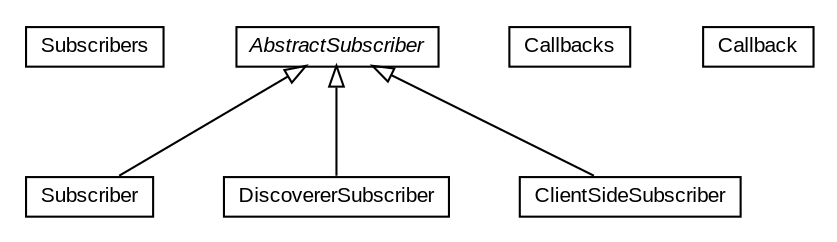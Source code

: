 #!/usr/local/bin/dot
#
# Class diagram 
# Generated by UMLGraph version 5.3 (http://www.umlgraph.org/)
#

digraph G {
	edge [fontname="arial",fontsize=10,labelfontname="arial",labelfontsize=10];
	node [fontname="arial",fontsize=10,shape=plaintext];
	nodesep=0.25;
	ranksep=0.5;
	// context.arch.subscriber.Subscribers
	c14530 [label=<<table title="context.arch.subscriber.Subscribers" border="0" cellborder="1" cellspacing="0" cellpadding="2" port="p" href="./Subscribers.html">
		<tr><td><table border="0" cellspacing="0" cellpadding="1">
<tr><td align="center" balign="center"> Subscribers </td></tr>
		</table></td></tr>
		</table>>, fontname="arial", fontcolor="black", fontsize=10.0];
	// context.arch.subscriber.Subscriber
	c14531 [label=<<table title="context.arch.subscriber.Subscriber" border="0" cellborder="1" cellspacing="0" cellpadding="2" port="p" href="./Subscriber.html">
		<tr><td><table border="0" cellspacing="0" cellpadding="1">
<tr><td align="center" balign="center"> Subscriber </td></tr>
		</table></td></tr>
		</table>>, fontname="arial", fontcolor="black", fontsize=10.0];
	// context.arch.subscriber.DiscovererSubscriber
	c14532 [label=<<table title="context.arch.subscriber.DiscovererSubscriber" border="0" cellborder="1" cellspacing="0" cellpadding="2" port="p" href="./DiscovererSubscriber.html">
		<tr><td><table border="0" cellspacing="0" cellpadding="1">
<tr><td align="center" balign="center"> DiscovererSubscriber </td></tr>
		</table></td></tr>
		</table>>, fontname="arial", fontcolor="black", fontsize=10.0];
	// context.arch.subscriber.ClientSideSubscriber
	c14533 [label=<<table title="context.arch.subscriber.ClientSideSubscriber" border="0" cellborder="1" cellspacing="0" cellpadding="2" port="p" href="./ClientSideSubscriber.html">
		<tr><td><table border="0" cellspacing="0" cellpadding="1">
<tr><td align="center" balign="center"> ClientSideSubscriber </td></tr>
		</table></td></tr>
		</table>>, fontname="arial", fontcolor="black", fontsize=10.0];
	// context.arch.subscriber.Callbacks
	c14534 [label=<<table title="context.arch.subscriber.Callbacks" border="0" cellborder="1" cellspacing="0" cellpadding="2" port="p" href="./Callbacks.html">
		<tr><td><table border="0" cellspacing="0" cellpadding="1">
<tr><td align="center" balign="center"> Callbacks </td></tr>
		</table></td></tr>
		</table>>, fontname="arial", fontcolor="black", fontsize=10.0];
	// context.arch.subscriber.Callback
	c14535 [label=<<table title="context.arch.subscriber.Callback" border="0" cellborder="1" cellspacing="0" cellpadding="2" port="p" href="./Callback.html">
		<tr><td><table border="0" cellspacing="0" cellpadding="1">
<tr><td align="center" balign="center"> Callback </td></tr>
		</table></td></tr>
		</table>>, fontname="arial", fontcolor="black", fontsize=10.0];
	// context.arch.subscriber.AbstractSubscriber
	c14536 [label=<<table title="context.arch.subscriber.AbstractSubscriber" border="0" cellborder="1" cellspacing="0" cellpadding="2" port="p" href="./AbstractSubscriber.html">
		<tr><td><table border="0" cellspacing="0" cellpadding="1">
<tr><td align="center" balign="center"><font face="arial italic"> AbstractSubscriber </font></td></tr>
		</table></td></tr>
		</table>>, fontname="arial", fontcolor="black", fontsize=10.0];
	//context.arch.subscriber.Subscriber extends context.arch.subscriber.AbstractSubscriber
	c14536:p -> c14531:p [dir=back,arrowtail=empty];
	//context.arch.subscriber.DiscovererSubscriber extends context.arch.subscriber.AbstractSubscriber
	c14536:p -> c14532:p [dir=back,arrowtail=empty];
	//context.arch.subscriber.ClientSideSubscriber extends context.arch.subscriber.AbstractSubscriber
	c14536:p -> c14533:p [dir=back,arrowtail=empty];
}

